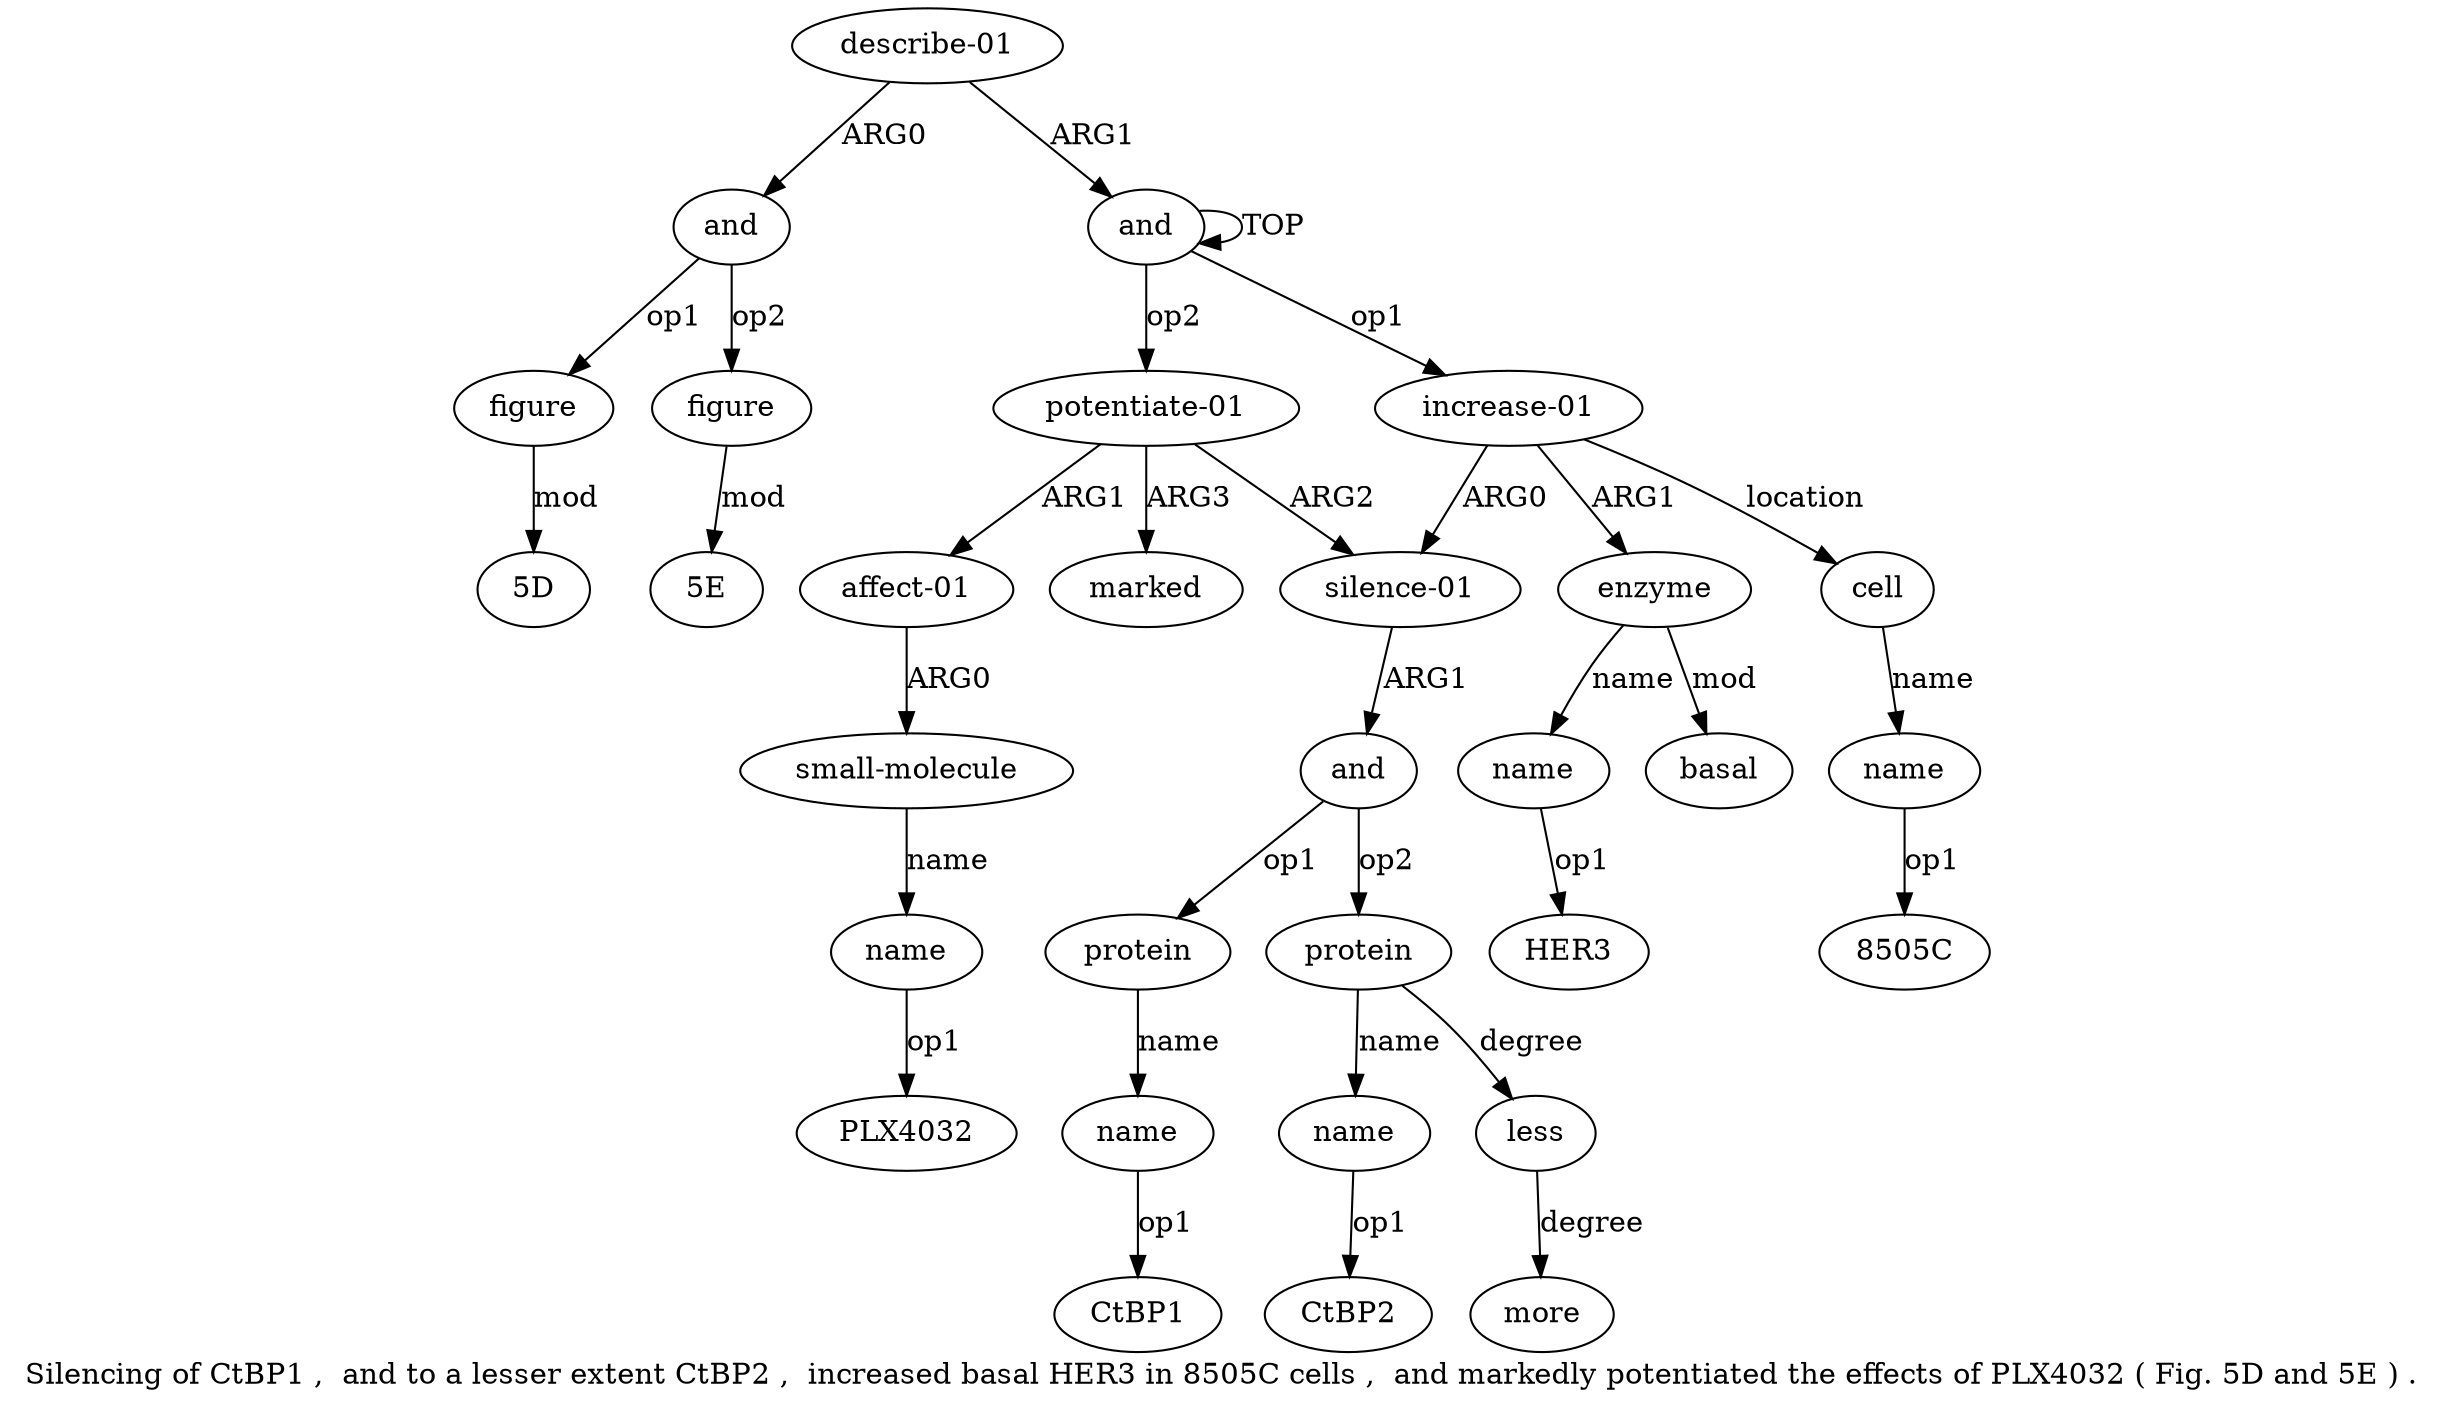 digraph  {
	graph [label="Silencing of CtBP1 ,  and to a lesser extent CtBP2 ,  increased basal HER3 in 8505C cells ,  and markedly potentiated the effects \
of PLX4032 ( Fig. 5D and 5E ) ."];
	node [label="\N"];
	a20	 [color=black,
		gold_ind=20,
		gold_label="describe-01",
		label="describe-01",
		test_ind=20,
		test_label="describe-01"];
	a21	 [color=black,
		gold_ind=21,
		gold_label=and,
		label=and,
		test_ind=21,
		test_label=and];
	a20 -> a21 [key=0,
	color=black,
	gold_label=ARG0,
	label=ARG0,
	test_label=ARG0];
a0 [color=black,
	gold_ind=0,
	gold_label=and,
	label=and,
	test_ind=0,
	test_label=and];
a20 -> a0 [key=0,
color=black,
gold_label=ARG1,
label=ARG1,
test_label=ARG1];
a22 [color=black,
gold_ind=22,
gold_label=figure,
label=figure,
test_ind=22,
test_label=figure];
a21 -> a22 [key=0,
color=black,
gold_label=op1,
label=op1,
test_label=op1];
a23 [color=black,
gold_ind=23,
gold_label=figure,
label=figure,
test_ind=23,
test_label=figure];
a21 -> a23 [key=0,
color=black,
gold_label=op2,
label=op2,
test_label=op2];
"a22 5D" [color=black,
gold_ind=-1,
gold_label="5D",
label="5D",
test_ind=-1,
test_label="5D"];
a22 -> "a22 5D" [key=0,
color=black,
gold_label=mod,
label=mod,
test_label=mod];
"a23 5E" [color=black,
gold_ind=-1,
gold_label="5E",
label="5E",
test_ind=-1,
test_label="5E"];
a23 -> "a23 5E" [key=0,
color=black,
gold_label=mod,
label=mod,
test_label=mod];
"a5 CtBP1" [color=black,
gold_ind=-1,
gold_label=CtBP1,
label=CtBP1,
test_ind=-1,
test_label=CtBP1];
"a7 CtBP2" [color=black,
gold_ind=-1,
gold_label=CtBP2,
label=CtBP2,
test_ind=-1,
test_label=CtBP2];
"a14 8505C" [color=black,
gold_ind=-1,
gold_label="8505C",
label="8505C",
test_ind=-1,
test_label="8505C"];
a15 [color=black,
gold_ind=15,
gold_label="potentiate-01",
label="potentiate-01",
test_ind=15,
test_label="potentiate-01"];
a16 [color=black,
gold_ind=16,
gold_label="affect-01",
label="affect-01",
test_ind=16,
test_label="affect-01"];
a15 -> a16 [key=0,
color=black,
gold_label=ARG1,
label=ARG1,
test_label=ARG1];
a19 [color=black,
gold_ind=19,
gold_label=marked,
label=marked,
test_ind=19,
test_label=marked];
a15 -> a19 [key=0,
color=black,
gold_label=ARG3,
label=ARG3,
test_label=ARG3];
a2 [color=black,
gold_ind=2,
gold_label="silence-01",
label="silence-01",
test_ind=2,
test_label="silence-01"];
a15 -> a2 [key=0,
color=black,
gold_label=ARG2,
label=ARG2,
test_label=ARG2];
a14 [color=black,
gold_ind=14,
gold_label=name,
label=name,
test_ind=14,
test_label=name];
a14 -> "a14 8505C" [key=0,
color=black,
gold_label=op1,
label=op1,
test_label=op1];
a17 [color=black,
gold_ind=17,
gold_label="small-molecule",
label="small-molecule",
test_ind=17,
test_label="small-molecule"];
a18 [color=black,
gold_ind=18,
gold_label=name,
label=name,
test_ind=18,
test_label=name];
a17 -> a18 [key=0,
color=black,
gold_label=name,
label=name,
test_label=name];
a16 -> a17 [key=0,
color=black,
gold_label=ARG0,
label=ARG0,
test_label=ARG0];
a11 [color=black,
gold_ind=11,
gold_label=name,
label=name,
test_ind=11,
test_label=name];
"a11 HER3" [color=black,
gold_ind=-1,
gold_label=HER3,
label=HER3,
test_ind=-1,
test_label=HER3];
a11 -> "a11 HER3" [key=0,
color=black,
gold_label=op1,
label=op1,
test_label=op1];
a10 [color=black,
gold_ind=10,
gold_label=enzyme,
label=enzyme,
test_ind=10,
test_label=enzyme];
a10 -> a11 [key=0,
color=black,
gold_label=name,
label=name,
test_label=name];
a12 [color=black,
gold_ind=12,
gold_label=basal,
label=basal,
test_ind=12,
test_label=basal];
a10 -> a12 [key=0,
color=black,
gold_label=mod,
label=mod,
test_label=mod];
a13 [color=black,
gold_ind=13,
gold_label=cell,
label=cell,
test_ind=13,
test_label=cell];
a13 -> a14 [key=0,
color=black,
gold_label=name,
label=name,
test_label=name];
"a18 PLX4032" [color=black,
gold_ind=-1,
gold_label=PLX4032,
label=PLX4032,
test_ind=-1,
test_label=PLX4032];
a18 -> "a18 PLX4032" [key=0,
color=black,
gold_label=op1,
label=op1,
test_label=op1];
a1 [color=black,
gold_ind=1,
gold_label="increase-01",
label="increase-01",
test_ind=1,
test_label="increase-01"];
a1 -> a10 [key=0,
color=black,
gold_label=ARG1,
label=ARG1,
test_label=ARG1];
a1 -> a13 [key=0,
color=black,
gold_label=location,
label=location,
test_label=location];
a1 -> a2 [key=0,
color=black,
gold_label=ARG0,
label=ARG0,
test_label=ARG0];
a0 -> a15 [key=0,
color=black,
gold_label=op2,
label=op2,
test_label=op2];
a0 -> a1 [key=0,
color=black,
gold_label=op1,
label=op1,
test_label=op1];
a0 -> a0 [key=0,
color=black,
gold_label=TOP,
label=TOP,
test_label=TOP];
a3 [color=black,
gold_ind=3,
gold_label=and,
label=and,
test_ind=3,
test_label=and];
a4 [color=black,
gold_ind=4,
gold_label=protein,
label=protein,
test_ind=4,
test_label=protein];
a3 -> a4 [key=0,
color=black,
gold_label=op1,
label=op1,
test_label=op1];
a6 [color=black,
gold_ind=6,
gold_label=protein,
label=protein,
test_ind=6,
test_label=protein];
a3 -> a6 [key=0,
color=black,
gold_label=op2,
label=op2,
test_label=op2];
a2 -> a3 [key=0,
color=black,
gold_label=ARG1,
label=ARG1,
test_label=ARG1];
a5 [color=black,
gold_ind=5,
gold_label=name,
label=name,
test_ind=5,
test_label=name];
a5 -> "a5 CtBP1" [key=0,
color=black,
gold_label=op1,
label=op1,
test_label=op1];
a4 -> a5 [key=0,
color=black,
gold_label=name,
label=name,
test_label=name];
a7 [color=black,
gold_ind=7,
gold_label=name,
label=name,
test_ind=7,
test_label=name];
a7 -> "a7 CtBP2" [key=0,
color=black,
gold_label=op1,
label=op1,
test_label=op1];
a6 -> a7 [key=0,
color=black,
gold_label=name,
label=name,
test_label=name];
a8 [color=black,
gold_ind=8,
gold_label=less,
label=less,
test_ind=8,
test_label=less];
a6 -> a8 [key=0,
color=black,
gold_label=degree,
label=degree,
test_label=degree];
a9 [color=black,
gold_ind=9,
gold_label=more,
label=more,
test_ind=9,
test_label=more];
a8 -> a9 [key=0,
color=black,
gold_label=degree,
label=degree,
test_label=degree];
}
